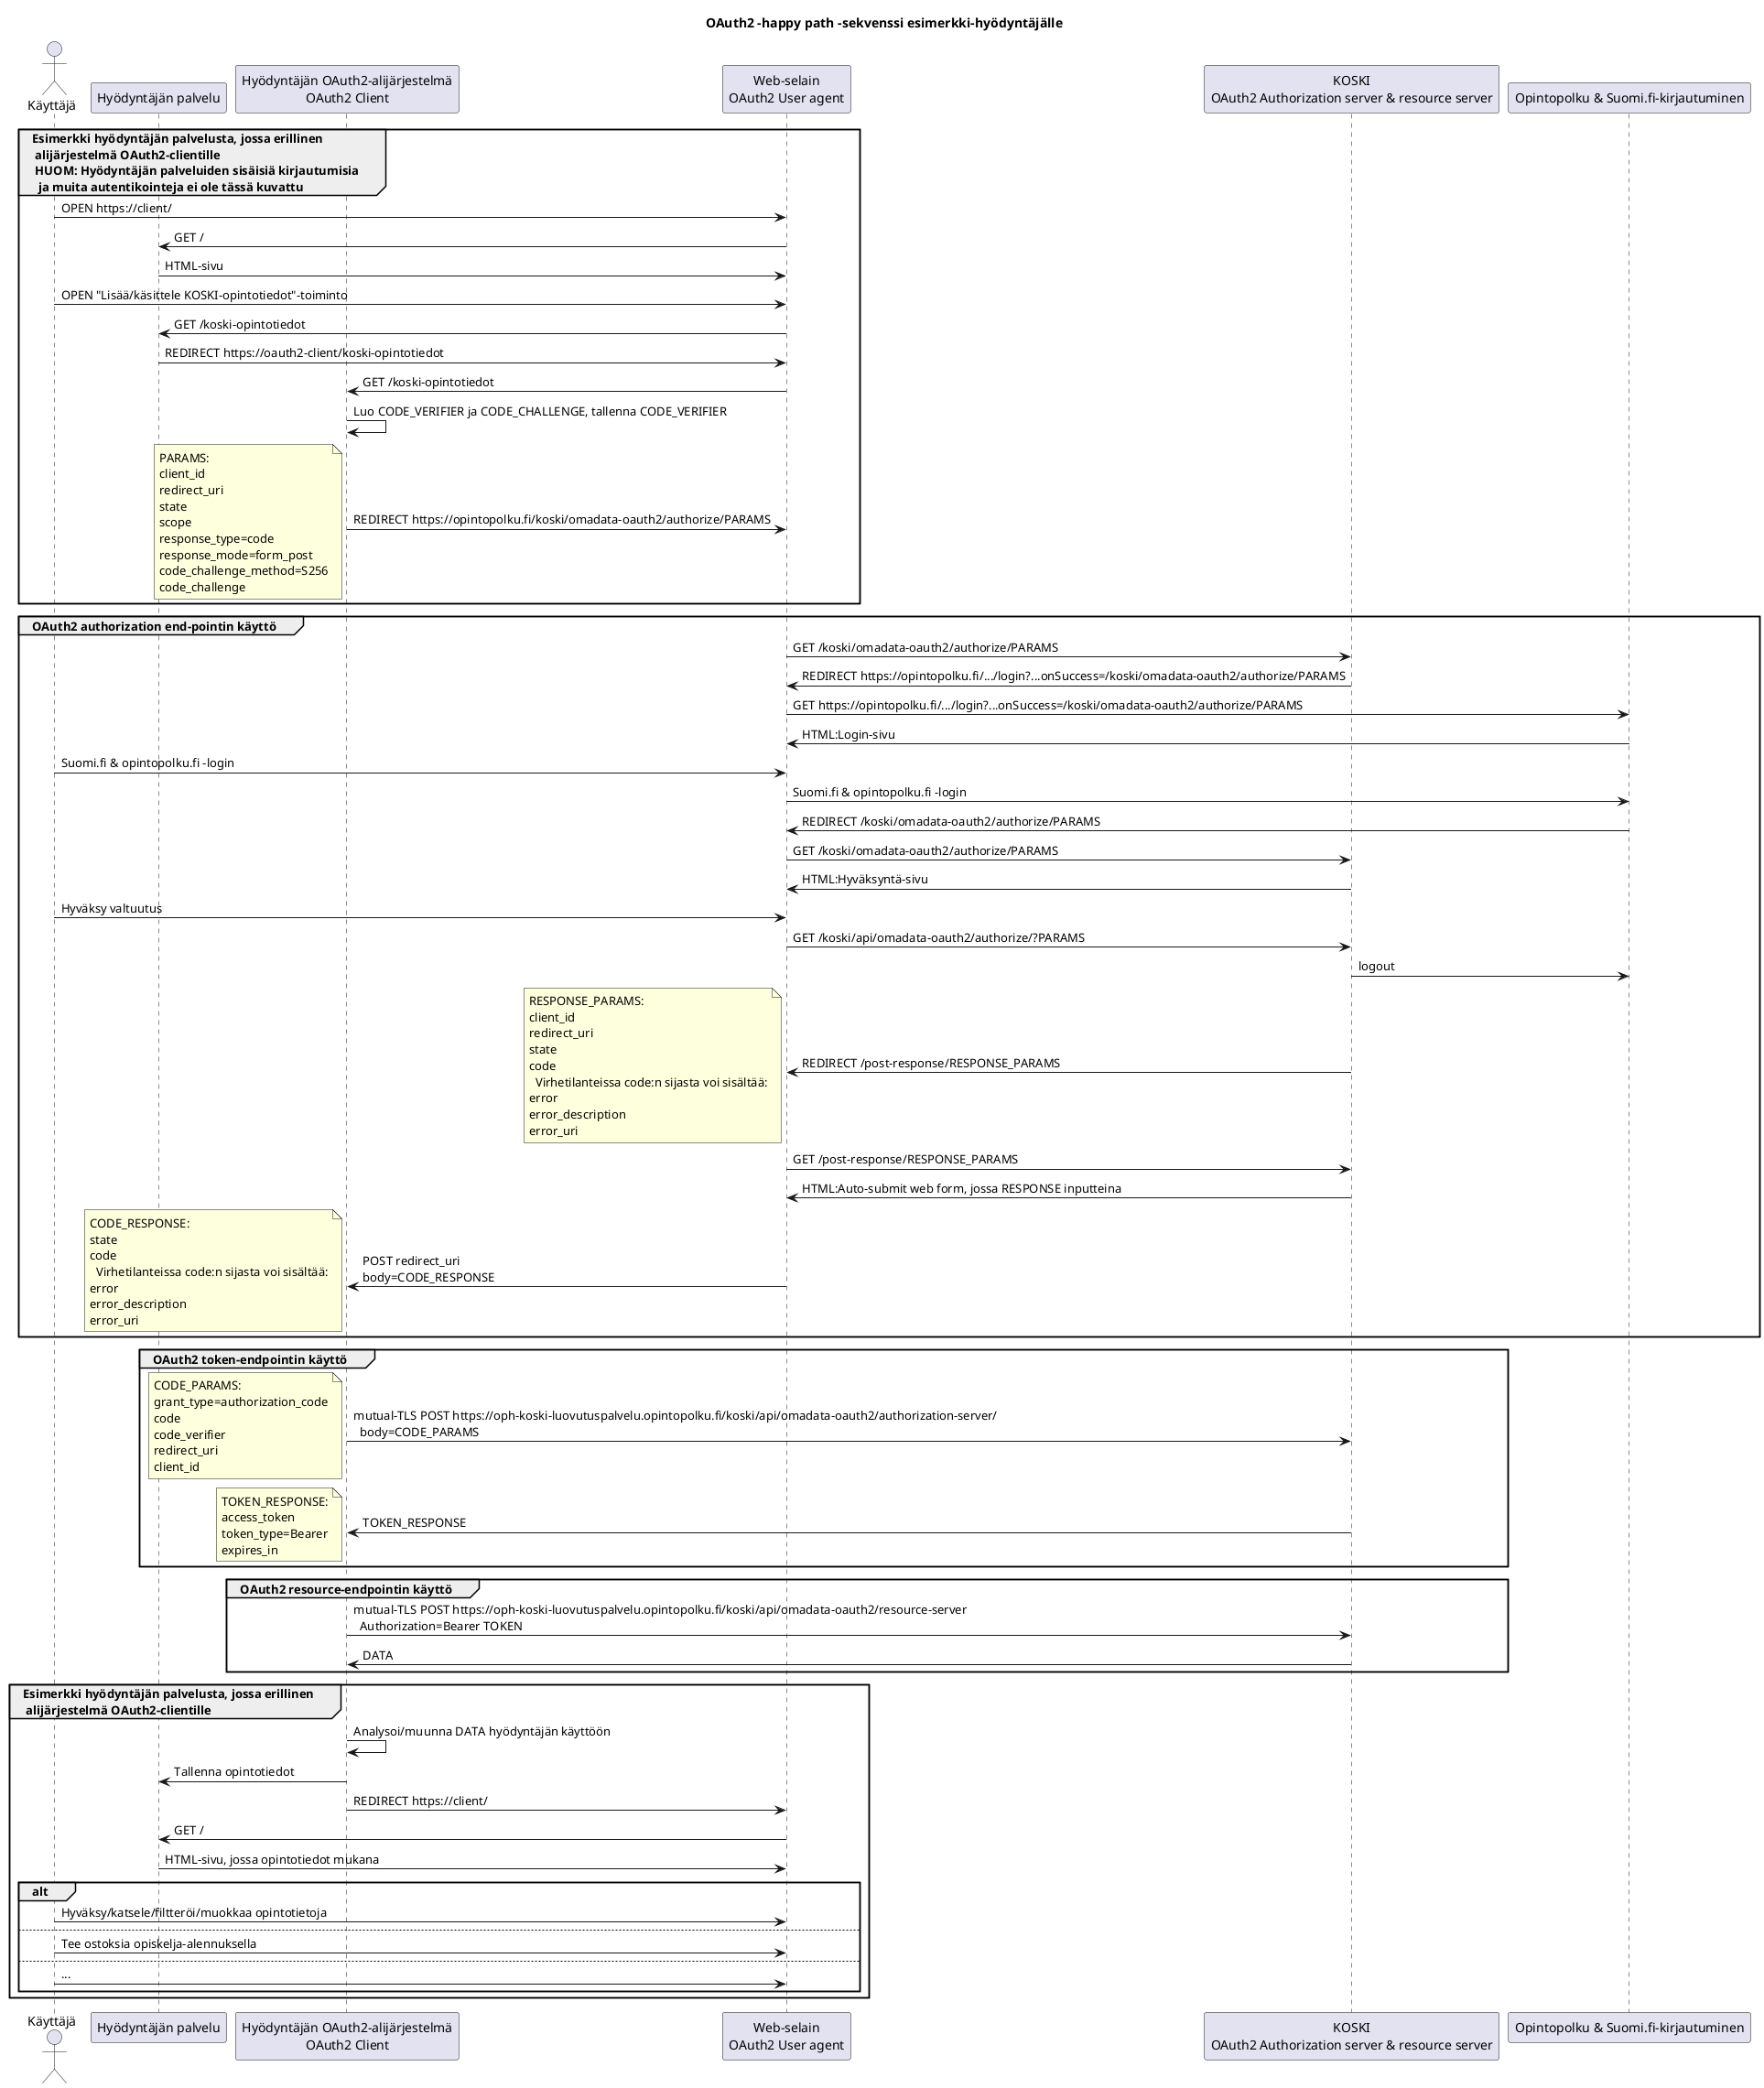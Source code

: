 @startuml
title OAuth2 -happy path -sekvenssi esimerkki-hyödyntäjälle

actor Käyttäjä as user

participant client_service [
  Hyödyntäjän palvelu
]

participant client [
  Hyödyntäjän OAuth2-alijärjestelmä
  OAuth2 Client
]

participant user_agent [
  Web-selain
  OAuth2 User agent
]

' /koski/omadata-oauth2/authorize:
participant Koski [
  KOSKI
  OAuth2 Authorization server & resource server
]

' https://untuvaopintopolku.fi/cas-oppija/login/fi/?service=...
participant CAS [
  Opintopolku & Suomi.fi-kirjautuminen
]

group Esimerkki hyödyntäjän palvelusta, jossa erillinen\n alijärjestelmä OAuth2-clientille\n HUOM: Hyödyntäjän palveluiden sisäisiä kirjautumisia\n  ja muita autentikointeja ei ole tässä kuvattu

user -> user_agent : OPEN https://client/
user_agent -> client_service : GET /
client_service -> user_agent : HTML-sivu
user -> user_agent : OPEN "Lisää/käsittele KOSKI-opintotiedot"-toiminto
user_agent -> client_service : GET /koski-opintotiedot
client_service -> user_agent : REDIRECT https://oauth2-client/koski-opintotiedot
user_agent -> client : GET /koski-opintotiedot
client -> client : Luo CODE_VERIFIER ja CODE_CHALLENGE, tallenna CODE_VERIFIER
client -> user_agent : REDIRECT https://opintopolku.fi/koski/omadata-oauth2/authorize/PARAMS
note left
PARAMS:
client_id
redirect_uri
state
scope
response_type=code
response_mode=form_post
code_challenge_method=S256
code_challenge
end note
end

group OAuth2 authorization end-pointin käyttö

user_agent -> Koski : GET /koski/omadata-oauth2/authorize/PARAMS

Koski -> user_agent : REDIRECT https://opintopolku.fi/.../login?...onSuccess=/koski/omadata-oauth2/authorize/PARAMS

user_agent -> CAS : GET https://opintopolku.fi/.../login?...onSuccess=/koski/omadata-oauth2/authorize/PARAMS

CAS -> user_agent : HTML:Login-sivu

user -> user_agent : Suomi.fi & opintopolku.fi -login

user_agent -> CAS : Suomi.fi & opintopolku.fi -login

CAS -> user_agent : REDIRECT /koski/omadata-oauth2/authorize/PARAMS

user_agent -> Koski : GET /koski/omadata-oauth2/authorize/PARAMS

Koski -> user_agent : HTML:Hyväksyntä-sivu

user -> user_agent : Hyväksy valtuutus

user_agent -> Koski : GET /koski/api/omadata-oauth2/authorize/?PARAMS

Koski -> CAS : logout

Koski -> user_agent : REDIRECT /post-response/RESPONSE_PARAMS
note left
RESPONSE_PARAMS:
client_id
redirect_uri
state
code
  Virhetilanteissa code:n sijasta voi sisältää:
error
error_description
error_uri
end note

user_agent -> Koski : GET /post-response/RESPONSE_PARAMS

Koski -> user_agent : HTML:Auto-submit web form, jossa RESPONSE inputteina

user_agent -> client : POST redirect_uri\nbody=CODE_RESPONSE
note left
CODE_RESPONSE:
state
code
  Virhetilanteissa code:n sijasta voi sisältää:
error
error_description
error_uri
end note

end

group OAuth2 token-endpointin käyttö

client -> Koski : mutual-TLS POST https://oph-koski-luovutuspalvelu.opintopolku.fi/koski/api/omadata-oauth2/authorization-server/\n  body=CODE_PARAMS
note left
CODE_PARAMS:
grant_type=authorization_code
code
code_verifier
redirect_uri
client_id
end note

Koski -> client : TOKEN_RESPONSE
note left
TOKEN_RESPONSE:
access_token
token_type=Bearer
expires_in
end note
end

group OAuth2 resource-endpointin käyttö

client -> Koski : mutual-TLS POST https://oph-koski-luovutuspalvelu.opintopolku.fi/koski/api/omadata-oauth2/resource-server\n  Authorization=Bearer TOKEN

Koski -> client : DATA

end

group Esimerkki hyödyntäjän palvelusta, jossa erillinen\n alijärjestelmä OAuth2-clientille

client -> client : Analysoi/muunna DATA hyödyntäjän käyttöön

client -> client_service : Tallenna opintotiedot

client -> user_agent : REDIRECT https://client/

user_agent -> client_service : GET /

client_service -> user_agent : HTML-sivu, jossa opintotiedot mukana

alt

user -> user_agent : Hyväksy/katsele/filtteröi/muokkaa opintotietoja

else

user -> user_agent : Tee ostoksia opiskelja-alennuksella

else

user -> user_agent : ...

end

end

@enduml
